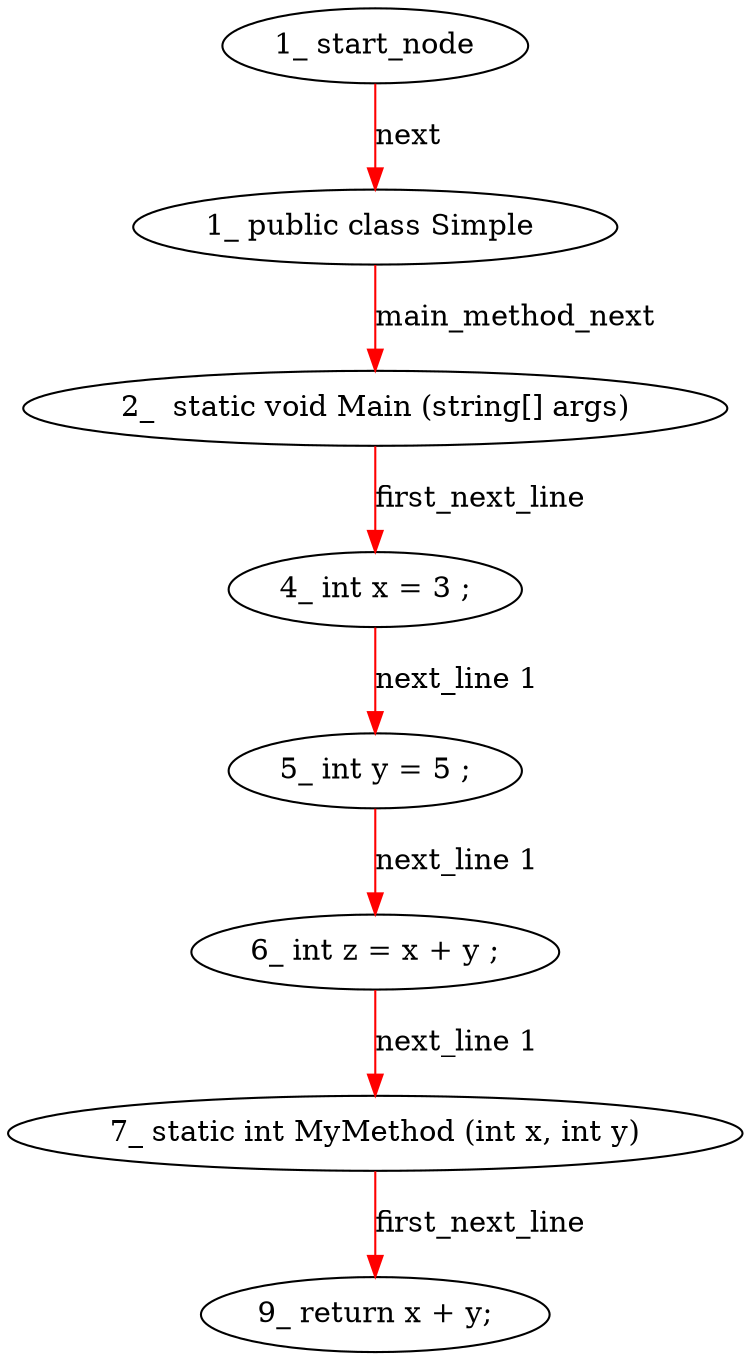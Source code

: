 digraph  {
6 [label="1_\ public\ class\ Simple\ ", type_label=class_declaration];
10 [label="2_\ \ static\ void\ Main\ \(string\[\]\ args\)", type_label=method_declaration];
21 [label="4_\ int\ x\ =\ 3\ ;", type_label=local_declaration];
28 [label="5_\ int\ y\ =\ 5\ ;", type_label=local_declaration];
35 [label="6_\ int\ z\ =\ x\ \+\ y\ ;", type_label=local_declaration];
44 [label="7_\ static\ int\ MyMethod\ \(int\ x,\ int\ y\)", type_label=local_function];
56 [label="9_\ return\ x\ \+\ y;", type_label=expression_statement];
1 [label="1_\ start_node", type_label=start];
6 -> 10  [color=red, controlflow_type=main_method_next, edge_type=CFG_edge, key=0, label=main_method_next];
10 -> 21  [color=red, controlflow_type=first_next_line, edge_type=CFG_edge, key=0, label=first_next_line];
21 -> 28  [color=red, controlflow_type="next_line 1", edge_type=CFG_edge, key=0, label="next_line 1"];
28 -> 35  [color=red, controlflow_type="next_line 1", edge_type=CFG_edge, key=0, label="next_line 1"];
35 -> 44  [color=red, controlflow_type="next_line 1", edge_type=CFG_edge, key=0, label="next_line 1"];
44 -> 56  [color=red, controlflow_type=first_next_line, edge_type=CFG_edge, key=0, label=first_next_line];
1 -> 6  [color=red, controlflow_type=next, edge_type=CFG_edge, key=0, label=next];
}

